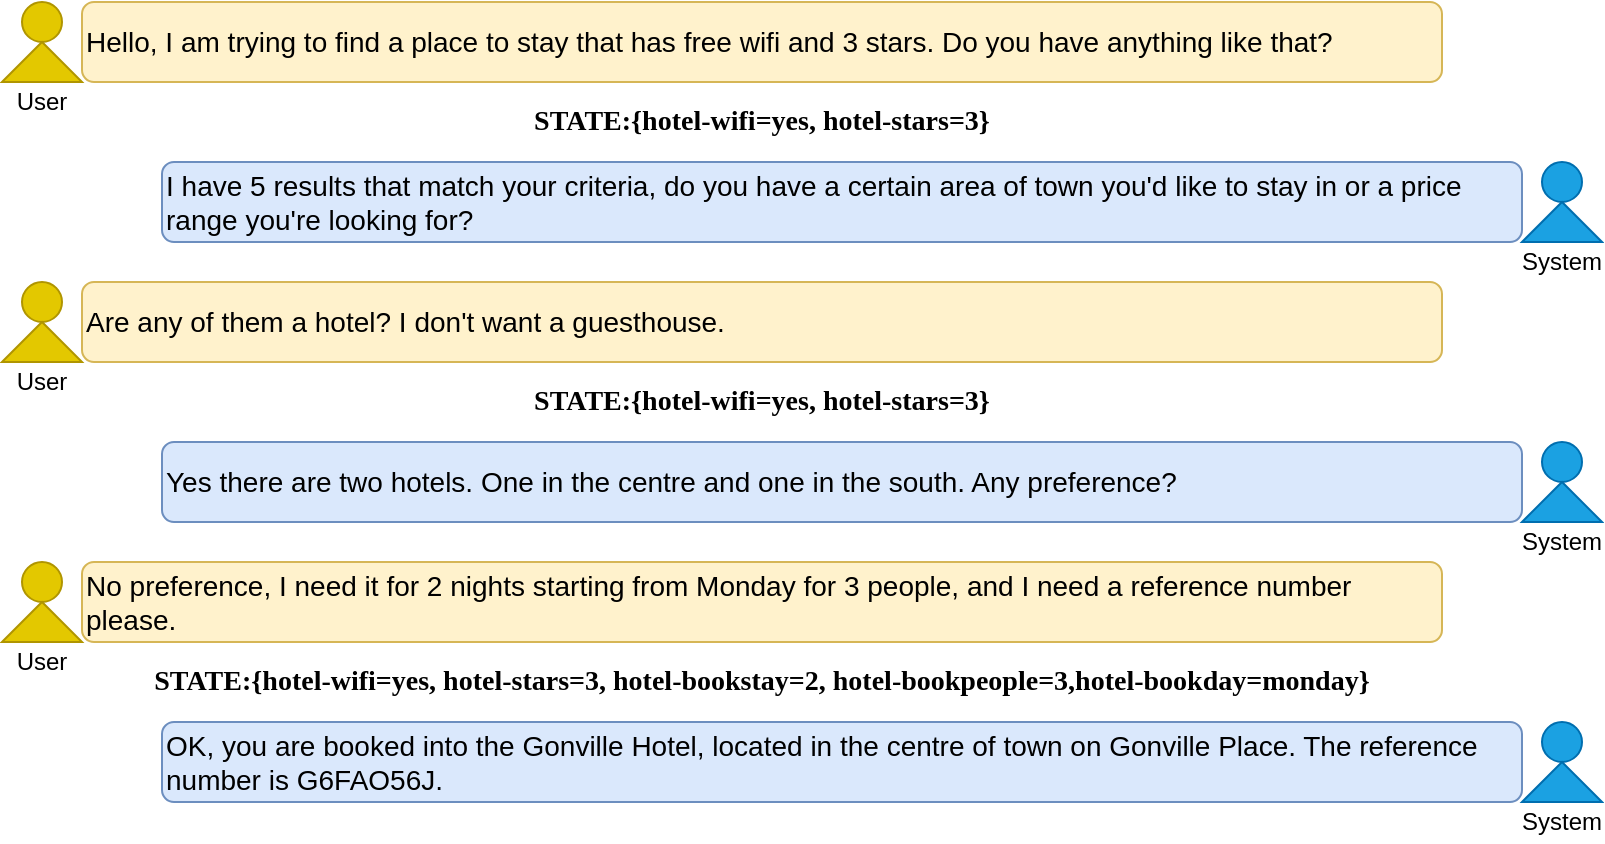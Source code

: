 <mxfile version="14.2.5" type="github">
  <diagram id="31zvA7agGlQXblIocceT" name="Page-1">
    <mxGraphModel dx="1422" dy="774" grid="1" gridSize="10" guides="1" tooltips="1" connect="1" arrows="1" fold="1" page="1" pageScale="1" pageWidth="827" pageHeight="1169" math="1" shadow="0">
      <root>
        <mxCell id="0" />
        <mxCell id="1" parent="0" />
        <mxCell id="YowXNOrRehKzHkIHZAL_-1" value="Hello, I am trying to find a place to stay that has free wifi and 3 stars. Do you have anything like that?" style="rounded=1;whiteSpace=wrap;align=left;fontSize=14;fillColor=#fff2cc;strokeColor=#d6b656;" parent="1" vertex="1">
          <mxGeometry x="40" y="120" width="680" height="40" as="geometry" />
        </mxCell>
        <mxCell id="YowXNOrRehKzHkIHZAL_-2" value="I have 5 results that match your criteria, do you have a certain area of town you&#39;d like to stay in or a price range you&#39;re looking for?" style="rounded=1;whiteSpace=wrap;align=left;verticalAlign=middle;horizontal=1;fontSize=14;fillColor=#dae8fc;strokeColor=#6c8ebf;" parent="1" vertex="1">
          <mxGeometry x="80" y="200" width="680" height="40" as="geometry" />
        </mxCell>
        <mxCell id="YowXNOrRehKzHkIHZAL_-3" value="Are any of them a hotel? I don&#39;t want a guesthouse." style="rounded=1;whiteSpace=wrap;align=left;fontSize=14;fillColor=#fff2cc;strokeColor=#d6b656;" parent="1" vertex="1">
          <mxGeometry x="40" y="260" width="680" height="40" as="geometry" />
        </mxCell>
        <mxCell id="YowXNOrRehKzHkIHZAL_-4" value="Yes there are two hotels. One in the centre and one in the south. Any preference?" style="rounded=1;whiteSpace=wrap;align=left;fontSize=14;fillColor=#dae8fc;strokeColor=#6c8ebf;" parent="1" vertex="1">
          <mxGeometry x="80" y="340" width="680" height="40" as="geometry" />
        </mxCell>
        <mxCell id="YowXNOrRehKzHkIHZAL_-5" value="" style="ellipse;whiteSpace=wrap;html=1;aspect=fixed;fillColor=#e3c800;strokeColor=#B09500;fontColor=#ffffff;shadow=0;sketch=0;" parent="1" vertex="1">
          <mxGeometry x="10" y="120" width="20" height="20" as="geometry" />
        </mxCell>
        <mxCell id="YowXNOrRehKzHkIHZAL_-6" value="" style="shape=trapezoid;perimeter=trapezoidPerimeter;whiteSpace=wrap;html=1;fixedSize=1;fillColor=#e3c800;strokeColor=#B09500;fontColor=#ffffff;shadow=0;sketch=0;" parent="1" vertex="1">
          <mxGeometry y="140" width="40" height="20" as="geometry" />
        </mxCell>
        <mxCell id="YowXNOrRehKzHkIHZAL_-10" value="" style="ellipse;whiteSpace=wrap;html=1;aspect=fixed;fillColor=#e3c800;strokeColor=#B09500;fontColor=#ffffff;shadow=0;sketch=0;" parent="1" vertex="1">
          <mxGeometry x="10" y="260" width="20" height="20" as="geometry" />
        </mxCell>
        <mxCell id="YowXNOrRehKzHkIHZAL_-11" value="" style="shape=trapezoid;perimeter=trapezoidPerimeter;whiteSpace=wrap;html=1;fixedSize=1;fillColor=#e3c800;strokeColor=#B09500;fontColor=#ffffff;shadow=0;sketch=0;" parent="1" vertex="1">
          <mxGeometry y="280" width="40" height="20" as="geometry" />
        </mxCell>
        <mxCell id="YowXNOrRehKzHkIHZAL_-12" value="" style="ellipse;whiteSpace=wrap;html=1;aspect=fixed;fillColor=#1ba1e2;strokeColor=#006EAF;fontColor=#ffffff;" parent="1" vertex="1">
          <mxGeometry x="770" y="200" width="20" height="20" as="geometry" />
        </mxCell>
        <mxCell id="YowXNOrRehKzHkIHZAL_-13" value="" style="shape=trapezoid;perimeter=trapezoidPerimeter;whiteSpace=wrap;html=1;fixedSize=1;fillColor=#1ba1e2;strokeColor=#006EAF;fontColor=#ffffff;" parent="1" vertex="1">
          <mxGeometry x="760" y="220" width="40" height="20" as="geometry" />
        </mxCell>
        <mxCell id="YowXNOrRehKzHkIHZAL_-14" value="" style="ellipse;whiteSpace=wrap;html=1;aspect=fixed;fillColor=#1ba1e2;strokeColor=#006EAF;fontColor=#ffffff;" parent="1" vertex="1">
          <mxGeometry x="770" y="340" width="20" height="20" as="geometry" />
        </mxCell>
        <mxCell id="YowXNOrRehKzHkIHZAL_-15" value="" style="shape=trapezoid;perimeter=trapezoidPerimeter;whiteSpace=wrap;html=1;fixedSize=1;fillColor=#1ba1e2;strokeColor=#006EAF;fontColor=#ffffff;" parent="1" vertex="1">
          <mxGeometry x="760" y="360" width="40" height="20" as="geometry" />
        </mxCell>
        <mxCell id="Vl2r6L8UvIYRrr-uHbq_-1" value="STATE:{hotel-wifi=yes, hotel-stars=3}" style="text;strokeColor=none;fillColor=none;align=center;verticalAlign=middle;whiteSpace=wrap;rounded=0;shadow=0;sketch=0;fontSize=14;fontStyle=1;fontFamily=Times New Roman;" vertex="1" parent="1">
          <mxGeometry x="40" y="170" width="680" height="20" as="geometry" />
        </mxCell>
        <mxCell id="Vl2r6L8UvIYRrr-uHbq_-3" value="User" style="text;html=1;strokeColor=none;fillColor=none;align=center;verticalAlign=middle;whiteSpace=wrap;rounded=0;shadow=0;sketch=0;" vertex="1" parent="1">
          <mxGeometry y="160" width="40" height="20" as="geometry" />
        </mxCell>
        <mxCell id="Vl2r6L8UvIYRrr-uHbq_-4" value="User" style="text;html=1;strokeColor=none;fillColor=none;align=center;verticalAlign=middle;whiteSpace=wrap;rounded=0;shadow=0;sketch=0;" vertex="1" parent="1">
          <mxGeometry y="300" width="40" height="20" as="geometry" />
        </mxCell>
        <mxCell id="Vl2r6L8UvIYRrr-uHbq_-5" value="System" style="text;html=1;strokeColor=none;fillColor=none;align=center;verticalAlign=middle;whiteSpace=wrap;rounded=0;shadow=0;sketch=0;" vertex="1" parent="1">
          <mxGeometry x="760" y="240" width="40" height="20" as="geometry" />
        </mxCell>
        <mxCell id="Vl2r6L8UvIYRrr-uHbq_-6" value="System" style="text;html=1;strokeColor=none;fillColor=none;align=center;verticalAlign=middle;whiteSpace=wrap;rounded=0;shadow=0;sketch=0;" vertex="1" parent="1">
          <mxGeometry x="760" y="380" width="40" height="20" as="geometry" />
        </mxCell>
        <mxCell id="Vl2r6L8UvIYRrr-uHbq_-8" value="No preference, I need it for 2 nights starting from Monday for 3 people, and I need a reference number please." style="rounded=1;align=left;whiteSpace=wrap;fontSize=14;fillColor=#fff2cc;strokeColor=#d6b656;" vertex="1" parent="1">
          <mxGeometry x="40" y="400" width="680" height="40" as="geometry" />
        </mxCell>
        <mxCell id="Vl2r6L8UvIYRrr-uHbq_-9" value="OK, you are booked into the Gonville Hotel, located in the centre of town on Gonville Place. The reference number is G6FAO56J." style="rounded=1;whiteSpace=wrap;align=left;fontSize=14;fillColor=#dae8fc;strokeColor=#6c8ebf;" vertex="1" parent="1">
          <mxGeometry x="80" y="480" width="680" height="40" as="geometry" />
        </mxCell>
        <mxCell id="Vl2r6L8UvIYRrr-uHbq_-10" value="" style="ellipse;whiteSpace=wrap;html=1;aspect=fixed;fillColor=#e3c800;strokeColor=#B09500;fontColor=#ffffff;shadow=0;sketch=0;" vertex="1" parent="1">
          <mxGeometry x="10" y="400" width="20" height="20" as="geometry" />
        </mxCell>
        <mxCell id="Vl2r6L8UvIYRrr-uHbq_-11" value="" style="shape=trapezoid;perimeter=trapezoidPerimeter;whiteSpace=wrap;html=1;fixedSize=1;fillColor=#e3c800;strokeColor=#B09500;fontColor=#ffffff;shadow=0;sketch=0;" vertex="1" parent="1">
          <mxGeometry y="420" width="40" height="20" as="geometry" />
        </mxCell>
        <mxCell id="Vl2r6L8UvIYRrr-uHbq_-12" value="" style="ellipse;whiteSpace=wrap;html=1;aspect=fixed;fillColor=#1ba1e2;strokeColor=#006EAF;fontColor=#ffffff;" vertex="1" parent="1">
          <mxGeometry x="770" y="480" width="20" height="20" as="geometry" />
        </mxCell>
        <mxCell id="Vl2r6L8UvIYRrr-uHbq_-13" value="" style="shape=trapezoid;perimeter=trapezoidPerimeter;whiteSpace=wrap;html=1;fixedSize=1;fillColor=#1ba1e2;strokeColor=#006EAF;fontColor=#ffffff;" vertex="1" parent="1">
          <mxGeometry x="760" y="500" width="40" height="20" as="geometry" />
        </mxCell>
        <mxCell id="Vl2r6L8UvIYRrr-uHbq_-15" value="User" style="text;html=1;strokeColor=none;fillColor=none;align=center;verticalAlign=middle;whiteSpace=wrap;rounded=0;shadow=0;sketch=0;" vertex="1" parent="1">
          <mxGeometry y="440" width="40" height="20" as="geometry" />
        </mxCell>
        <mxCell id="Vl2r6L8UvIYRrr-uHbq_-16" value="System" style="text;html=1;strokeColor=none;fillColor=none;align=center;verticalAlign=middle;whiteSpace=wrap;rounded=0;shadow=0;sketch=0;" vertex="1" parent="1">
          <mxGeometry x="760" y="520" width="40" height="20" as="geometry" />
        </mxCell>
        <mxCell id="Vl2r6L8UvIYRrr-uHbq_-17" value="STATE:{hotel-wifi=yes, hotel-stars=3}" style="text;strokeColor=none;fillColor=none;align=center;verticalAlign=middle;whiteSpace=wrap;rounded=0;shadow=0;sketch=0;fontSize=14;fontStyle=1;fontFamily=Times New Roman;" vertex="1" parent="1">
          <mxGeometry x="40" y="310" width="680" height="20" as="geometry" />
        </mxCell>
        <mxCell id="Vl2r6L8UvIYRrr-uHbq_-18" value="STATE:{hotel-wifi=yes, hotel-stars=3, hotel-bookstay=2, hotel-bookpeople=3,hotel-bookday=monday}" style="text;strokeColor=none;fillColor=none;align=center;verticalAlign=middle;whiteSpace=wrap;rounded=0;shadow=0;sketch=0;fontSize=14;fontStyle=1;fontFamily=Times New Roman;" vertex="1" parent="1">
          <mxGeometry x="40" y="450" width="680" height="20" as="geometry" />
        </mxCell>
      </root>
    </mxGraphModel>
  </diagram>
</mxfile>
